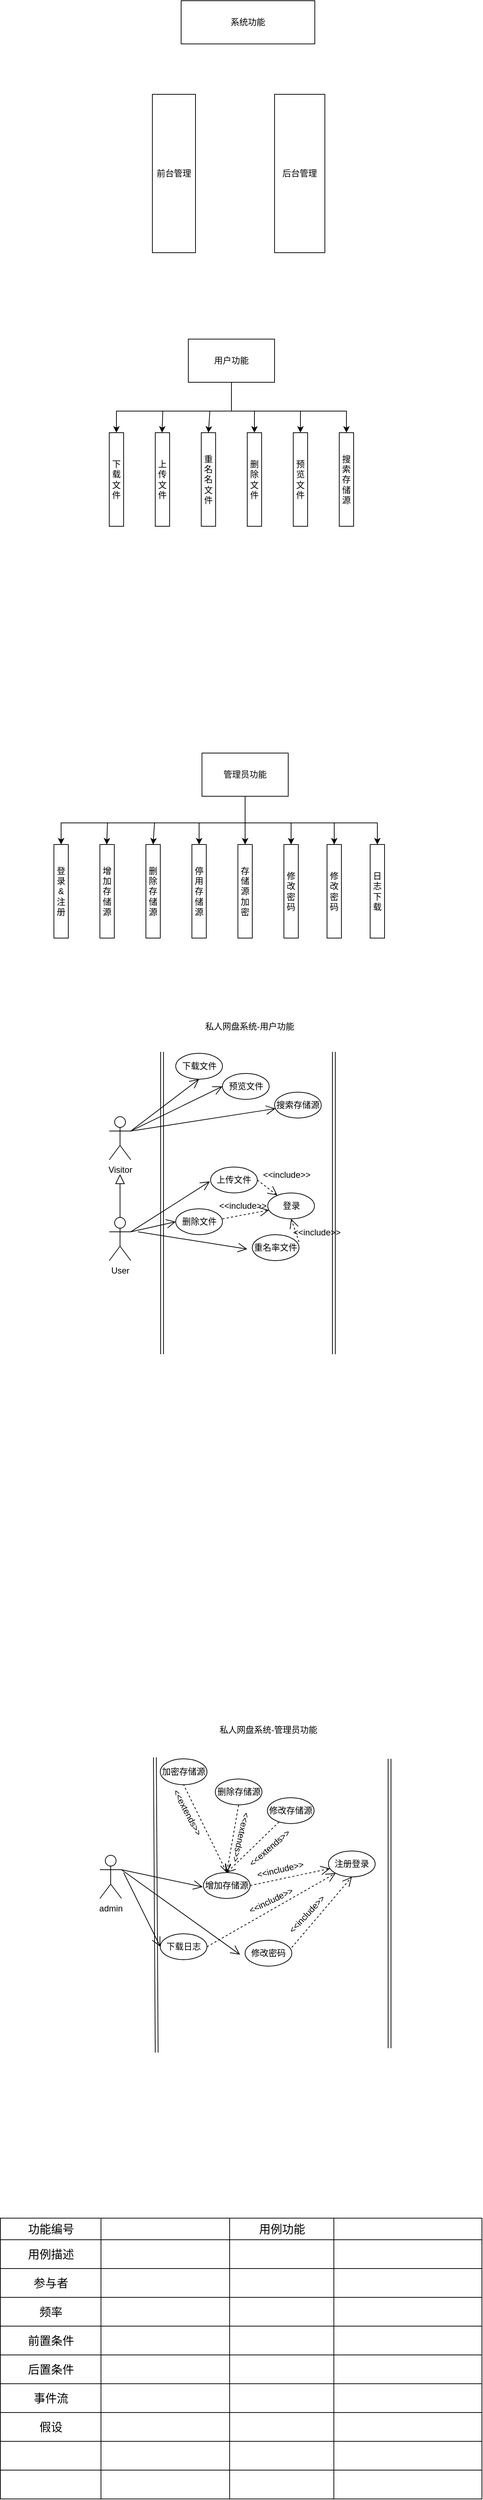 <mxfile version="22.1.11" type="github">
  <diagram name="系统功能" id="VV4417I0wdI1PhkH-pq5">
    <mxGraphModel dx="1434" dy="938" grid="1" gridSize="10" guides="1" tooltips="1" connect="1" arrows="1" fold="1" page="1" pageScale="1" pageWidth="827" pageHeight="1169" math="0" shadow="0">
      <root>
        <mxCell id="0" />
        <mxCell id="1" parent="0" />
        <mxCell id="Yb6XYb1sn83ZiJOY77YM-1" value="系统功能" style="rounded=0;whiteSpace=wrap;html=1;" vertex="1" parent="1">
          <mxGeometry x="340" y="220" width="186" height="60" as="geometry" />
        </mxCell>
        <mxCell id="Yb6XYb1sn83ZiJOY77YM-2" value="前台管理" style="rounded=0;whiteSpace=wrap;html=1;" vertex="1" parent="1">
          <mxGeometry x="300" y="350" width="60" height="220" as="geometry" />
        </mxCell>
        <mxCell id="Yb6XYb1sn83ZiJOY77YM-4" value="后台管理" style="rounded=0;whiteSpace=wrap;html=1;verticalAlign=middle;" vertex="1" parent="1">
          <mxGeometry x="470" y="350" width="70" height="220" as="geometry" />
        </mxCell>
        <mxCell id="Yb6XYb1sn83ZiJOY77YM-5" value="用户功能" style="rounded=0;whiteSpace=wrap;html=1;" vertex="1" parent="1">
          <mxGeometry x="350" y="690" width="120" height="60" as="geometry" />
        </mxCell>
        <mxCell id="Yb6XYb1sn83ZiJOY77YM-6" value="下载文件" style="rounded=0;whiteSpace=wrap;html=1;" vertex="1" parent="1">
          <mxGeometry x="240" y="820" width="20" height="130" as="geometry" />
        </mxCell>
        <mxCell id="Yb6XYb1sn83ZiJOY77YM-8" value="上传文件" style="rounded=0;whiteSpace=wrap;html=1;" vertex="1" parent="1">
          <mxGeometry x="304" y="820" width="20" height="130" as="geometry" />
        </mxCell>
        <mxCell id="Yb6XYb1sn83ZiJOY77YM-9" value="重名名文件" style="rounded=0;whiteSpace=wrap;html=1;" vertex="1" parent="1">
          <mxGeometry x="368" y="820" width="20" height="130" as="geometry" />
        </mxCell>
        <mxCell id="Yb6XYb1sn83ZiJOY77YM-10" value="删除文件" style="rounded=0;whiteSpace=wrap;html=1;" vertex="1" parent="1">
          <mxGeometry x="432" y="820" width="20" height="130" as="geometry" />
        </mxCell>
        <mxCell id="Yb6XYb1sn83ZiJOY77YM-11" value="预览文件" style="rounded=0;whiteSpace=wrap;html=1;" vertex="1" parent="1">
          <mxGeometry x="496" y="820" width="20" height="130" as="geometry" />
        </mxCell>
        <mxCell id="Yb6XYb1sn83ZiJOY77YM-12" value="搜索存储源" style="rounded=0;whiteSpace=wrap;html=1;" vertex="1" parent="1">
          <mxGeometry x="560" y="820" width="20" height="130" as="geometry" />
        </mxCell>
        <mxCell id="Yb6XYb1sn83ZiJOY77YM-13" value="" style="endArrow=classic;html=1;rounded=0;entryX=0.5;entryY=0;entryDx=0;entryDy=0;" edge="1" parent="1" target="Yb6XYb1sn83ZiJOY77YM-6">
          <mxGeometry width="50" height="50" relative="1" as="geometry">
            <mxPoint x="410" y="750" as="sourcePoint" />
            <mxPoint x="250" y="810" as="targetPoint" />
            <Array as="points">
              <mxPoint x="410" y="790" />
              <mxPoint x="250" y="790" />
            </Array>
          </mxGeometry>
        </mxCell>
        <mxCell id="Yb6XYb1sn83ZiJOY77YM-15" value="" style="endArrow=classic;html=1;rounded=0;entryX=0.25;entryY=0;entryDx=0;entryDy=0;" edge="1" parent="1">
          <mxGeometry width="50" height="50" relative="1" as="geometry">
            <mxPoint x="314.5" y="790" as="sourcePoint" />
            <mxPoint x="313.5" y="820" as="targetPoint" />
          </mxGeometry>
        </mxCell>
        <mxCell id="Yb6XYb1sn83ZiJOY77YM-16" value="" style="endArrow=classic;html=1;rounded=0;entryX=0.5;entryY=0;entryDx=0;entryDy=0;" edge="1" parent="1" target="Yb6XYb1sn83ZiJOY77YM-9">
          <mxGeometry width="50" height="50" relative="1" as="geometry">
            <mxPoint x="380" y="790" as="sourcePoint" />
            <mxPoint x="309" y="820" as="targetPoint" />
          </mxGeometry>
        </mxCell>
        <mxCell id="Yb6XYb1sn83ZiJOY77YM-17" value="" style="endArrow=classic;html=1;rounded=0;entryX=0.5;entryY=0;entryDx=0;entryDy=0;entryPerimeter=0;" edge="1" parent="1" target="Yb6XYb1sn83ZiJOY77YM-12">
          <mxGeometry width="50" height="50" relative="1" as="geometry">
            <mxPoint x="410" y="790" as="sourcePoint" />
            <mxPoint x="590" y="790" as="targetPoint" />
            <Array as="points">
              <mxPoint x="570" y="790" />
              <mxPoint x="570" y="800" />
            </Array>
          </mxGeometry>
        </mxCell>
        <mxCell id="Yb6XYb1sn83ZiJOY77YM-18" value="" style="endArrow=classic;html=1;rounded=0;entryX=0.5;entryY=0;entryDx=0;entryDy=0;" edge="1" parent="1" target="Yb6XYb1sn83ZiJOY77YM-11">
          <mxGeometry width="50" height="50" relative="1" as="geometry">
            <mxPoint x="506" y="790" as="sourcePoint" />
            <mxPoint x="680" y="760" as="targetPoint" />
          </mxGeometry>
        </mxCell>
        <mxCell id="Yb6XYb1sn83ZiJOY77YM-19" value="" style="endArrow=classic;html=1;rounded=0;entryX=0.5;entryY=0;entryDx=0;entryDy=0;" edge="1" parent="1" target="Yb6XYb1sn83ZiJOY77YM-10">
          <mxGeometry width="50" height="50" relative="1" as="geometry">
            <mxPoint x="442" y="790" as="sourcePoint" />
            <mxPoint x="680" y="710" as="targetPoint" />
          </mxGeometry>
        </mxCell>
        <mxCell id="Yb6XYb1sn83ZiJOY77YM-22" value="管理员功能" style="rounded=0;whiteSpace=wrap;html=1;" vertex="1" parent="1">
          <mxGeometry x="369" y="1265" width="120" height="60" as="geometry" />
        </mxCell>
        <mxCell id="Yb6XYb1sn83ZiJOY77YM-23" value="登录&amp;amp;注册" style="rounded=0;whiteSpace=wrap;html=1;" vertex="1" parent="1">
          <mxGeometry x="163" y="1392" width="20" height="130" as="geometry" />
        </mxCell>
        <mxCell id="Yb6XYb1sn83ZiJOY77YM-24" value="增加存储源" style="rounded=0;whiteSpace=wrap;html=1;" vertex="1" parent="1">
          <mxGeometry x="227" y="1392" width="20" height="130" as="geometry" />
        </mxCell>
        <mxCell id="Yb6XYb1sn83ZiJOY77YM-25" value="删除存储源" style="rounded=0;whiteSpace=wrap;html=1;" vertex="1" parent="1">
          <mxGeometry x="291" y="1392" width="20" height="130" as="geometry" />
        </mxCell>
        <mxCell id="Yb6XYb1sn83ZiJOY77YM-26" value="停用存储源" style="rounded=0;whiteSpace=wrap;html=1;" vertex="1" parent="1">
          <mxGeometry x="355" y="1392" width="20" height="130" as="geometry" />
        </mxCell>
        <mxCell id="Yb6XYb1sn83ZiJOY77YM-27" value="存储源加密" style="rounded=0;whiteSpace=wrap;html=1;" vertex="1" parent="1">
          <mxGeometry x="419" y="1392" width="20" height="130" as="geometry" />
        </mxCell>
        <mxCell id="Yb6XYb1sn83ZiJOY77YM-28" value="修改密码" style="rounded=0;whiteSpace=wrap;html=1;" vertex="1" parent="1">
          <mxGeometry x="483" y="1392" width="20" height="130" as="geometry" />
        </mxCell>
        <mxCell id="Yb6XYb1sn83ZiJOY77YM-29" value="" style="endArrow=classic;html=1;rounded=0;entryX=0.5;entryY=0;entryDx=0;entryDy=0;exitX=0.5;exitY=1;exitDx=0;exitDy=0;" edge="1" target="Yb6XYb1sn83ZiJOY77YM-23" parent="1" source="Yb6XYb1sn83ZiJOY77YM-22">
          <mxGeometry width="50" height="50" relative="1" as="geometry">
            <mxPoint x="333" y="1322" as="sourcePoint" />
            <mxPoint x="173" y="1382" as="targetPoint" />
            <Array as="points">
              <mxPoint x="429" y="1362" />
              <mxPoint x="333" y="1362" />
              <mxPoint x="173" y="1362" />
            </Array>
          </mxGeometry>
        </mxCell>
        <mxCell id="Yb6XYb1sn83ZiJOY77YM-30" value="" style="endArrow=classic;html=1;rounded=0;entryX=0.25;entryY=0;entryDx=0;entryDy=0;" edge="1" parent="1">
          <mxGeometry width="50" height="50" relative="1" as="geometry">
            <mxPoint x="237.5" y="1362" as="sourcePoint" />
            <mxPoint x="236.5" y="1392" as="targetPoint" />
          </mxGeometry>
        </mxCell>
        <mxCell id="Yb6XYb1sn83ZiJOY77YM-31" value="" style="endArrow=classic;html=1;rounded=0;entryX=0.5;entryY=0;entryDx=0;entryDy=0;" edge="1" target="Yb6XYb1sn83ZiJOY77YM-25" parent="1">
          <mxGeometry width="50" height="50" relative="1" as="geometry">
            <mxPoint x="303" y="1362" as="sourcePoint" />
            <mxPoint x="232" y="1392" as="targetPoint" />
          </mxGeometry>
        </mxCell>
        <mxCell id="Yb6XYb1sn83ZiJOY77YM-32" value="" style="endArrow=classic;html=1;rounded=0;entryX=0.5;entryY=0;entryDx=0;entryDy=0;entryPerimeter=0;" edge="1" target="Yb6XYb1sn83ZiJOY77YM-28" parent="1">
          <mxGeometry width="50" height="50" relative="1" as="geometry">
            <mxPoint x="333" y="1362" as="sourcePoint" />
            <mxPoint x="513" y="1362" as="targetPoint" />
            <Array as="points">
              <mxPoint x="493" y="1362" />
              <mxPoint x="493" y="1372" />
            </Array>
          </mxGeometry>
        </mxCell>
        <mxCell id="Yb6XYb1sn83ZiJOY77YM-33" value="" style="endArrow=classic;html=1;rounded=0;entryX=0.5;entryY=0;entryDx=0;entryDy=0;" edge="1" target="Yb6XYb1sn83ZiJOY77YM-27" parent="1">
          <mxGeometry width="50" height="50" relative="1" as="geometry">
            <mxPoint x="429" y="1362" as="sourcePoint" />
            <mxPoint x="603" y="1332" as="targetPoint" />
          </mxGeometry>
        </mxCell>
        <mxCell id="Yb6XYb1sn83ZiJOY77YM-34" value="" style="endArrow=classic;html=1;rounded=0;entryX=0.5;entryY=0;entryDx=0;entryDy=0;" edge="1" target="Yb6XYb1sn83ZiJOY77YM-26" parent="1">
          <mxGeometry width="50" height="50" relative="1" as="geometry">
            <mxPoint x="365" y="1362" as="sourcePoint" />
            <mxPoint x="603" y="1282" as="targetPoint" />
          </mxGeometry>
        </mxCell>
        <mxCell id="Yb6XYb1sn83ZiJOY77YM-35" value="修改密码" style="rounded=0;whiteSpace=wrap;html=1;" vertex="1" parent="1">
          <mxGeometry x="543" y="1392" width="20" height="130" as="geometry" />
        </mxCell>
        <mxCell id="Yb6XYb1sn83ZiJOY77YM-36" value="日志下载" style="rounded=0;whiteSpace=wrap;html=1;" vertex="1" parent="1">
          <mxGeometry x="603" y="1392" width="20" height="130" as="geometry" />
        </mxCell>
        <mxCell id="Yb6XYb1sn83ZiJOY77YM-37" value="" style="endArrow=classic;html=1;rounded=0;entryX=0.5;entryY=0;entryDx=0;entryDy=0;" edge="1" parent="1" target="Yb6XYb1sn83ZiJOY77YM-36">
          <mxGeometry width="50" height="50" relative="1" as="geometry">
            <mxPoint x="493" y="1362" as="sourcePoint" />
            <mxPoint x="653" y="1282" as="targetPoint" />
            <Array as="points">
              <mxPoint x="613" y="1362" />
            </Array>
          </mxGeometry>
        </mxCell>
        <mxCell id="Yb6XYb1sn83ZiJOY77YM-39" value="" style="endArrow=classic;html=1;rounded=0;entryX=0.5;entryY=0;entryDx=0;entryDy=0;" edge="1" parent="1" target="Yb6XYb1sn83ZiJOY77YM-35">
          <mxGeometry width="50" height="50" relative="1" as="geometry">
            <mxPoint x="553" y="1362" as="sourcePoint" />
            <mxPoint x="453" y="1402" as="targetPoint" />
          </mxGeometry>
        </mxCell>
        <mxCell id="Yb6XYb1sn83ZiJOY77YM-42" value="" style="shape=link;html=1;rounded=0;" edge="1" parent="1">
          <mxGeometry width="100" relative="1" as="geometry">
            <mxPoint x="313.5" y="1680" as="sourcePoint" />
            <mxPoint x="313.5" y="2100" as="targetPoint" />
          </mxGeometry>
        </mxCell>
        <mxCell id="Yb6XYb1sn83ZiJOY77YM-43" value="" style="shape=link;html=1;rounded=0;" edge="1" parent="1">
          <mxGeometry width="100" relative="1" as="geometry">
            <mxPoint x="552.5" y="1680" as="sourcePoint" />
            <mxPoint x="552.5" y="2100" as="targetPoint" />
          </mxGeometry>
        </mxCell>
        <mxCell id="Yb6XYb1sn83ZiJOY77YM-47" value="私人网盘系统-用户功能" style="text;html=1;strokeColor=none;fillColor=none;align=center;verticalAlign=middle;whiteSpace=wrap;rounded=0;" vertex="1" parent="1">
          <mxGeometry x="360" y="1630" width="151" height="30" as="geometry" />
        </mxCell>
        <mxCell id="Yb6XYb1sn83ZiJOY77YM-48" value="下载文件" style="ellipse;whiteSpace=wrap;html=1;" vertex="1" parent="1">
          <mxGeometry x="332.5" y="1682" width="65" height="36" as="geometry" />
        </mxCell>
        <mxCell id="Yb6XYb1sn83ZiJOY77YM-49" value="预览文件" style="ellipse;whiteSpace=wrap;html=1;" vertex="1" parent="1">
          <mxGeometry x="397.5" y="1710" width="65" height="36" as="geometry" />
        </mxCell>
        <mxCell id="Yb6XYb1sn83ZiJOY77YM-50" value="搜索存储源" style="ellipse;whiteSpace=wrap;html=1;" vertex="1" parent="1">
          <mxGeometry x="470" y="1736" width="65" height="36" as="geometry" />
        </mxCell>
        <mxCell id="Yb6XYb1sn83ZiJOY77YM-51" value="User" style="shape=umlActor;verticalLabelPosition=bottom;verticalAlign=top;html=1;outlineConnect=0;" vertex="1" parent="1">
          <mxGeometry x="240" y="1910" width="30" height="60" as="geometry" />
        </mxCell>
        <mxCell id="Yb6XYb1sn83ZiJOY77YM-41" value="Visitor" style="shape=umlActor;verticalLabelPosition=bottom;verticalAlign=top;html=1;outlineConnect=0;" vertex="1" parent="1">
          <mxGeometry x="240" y="1770" width="30" height="60" as="geometry" />
        </mxCell>
        <mxCell id="Yb6XYb1sn83ZiJOY77YM-57" value="登录" style="ellipse;whiteSpace=wrap;html=1;" vertex="1" parent="1">
          <mxGeometry x="460.5" y="1876" width="65" height="36" as="geometry" />
        </mxCell>
        <mxCell id="Yb6XYb1sn83ZiJOY77YM-58" value="上传文件" style="ellipse;whiteSpace=wrap;html=1;" vertex="1" parent="1">
          <mxGeometry x="381" y="1840" width="65" height="36" as="geometry" />
        </mxCell>
        <mxCell id="Yb6XYb1sn83ZiJOY77YM-59" value="重名率文件" style="ellipse;whiteSpace=wrap;html=1;" vertex="1" parent="1">
          <mxGeometry x="439" y="1934" width="65" height="36" as="geometry" />
        </mxCell>
        <mxCell id="Yb6XYb1sn83ZiJOY77YM-61" value="删除文件" style="ellipse;whiteSpace=wrap;html=1;" vertex="1" parent="1">
          <mxGeometry x="332.5" y="1898" width="65" height="36" as="geometry" />
        </mxCell>
        <mxCell id="Yb6XYb1sn83ZiJOY77YM-62" value="" style="endArrow=block;html=1;rounded=0;exitX=0.5;exitY=0;exitDx=0;exitDy=0;exitPerimeter=0;endFill=0;endSize=11;" edge="1" parent="1" source="Yb6XYb1sn83ZiJOY77YM-51">
          <mxGeometry width="50" height="50" relative="1" as="geometry">
            <mxPoint x="200" y="1910" as="sourcePoint" />
            <mxPoint x="255" y="1850" as="targetPoint" />
          </mxGeometry>
        </mxCell>
        <mxCell id="Yb6XYb1sn83ZiJOY77YM-63" value="" style="endArrow=open;html=1;rounded=0;exitX=1;exitY=0.333;exitDx=0;exitDy=0;exitPerimeter=0;endFill=0;endSize=11;entryX=0.5;entryY=1;entryDx=0;entryDy=0;" edge="1" parent="1" source="Yb6XYb1sn83ZiJOY77YM-41" target="Yb6XYb1sn83ZiJOY77YM-48">
          <mxGeometry width="50" height="50" relative="1" as="geometry">
            <mxPoint x="290" y="1770" as="sourcePoint" />
            <mxPoint x="290" y="1710" as="targetPoint" />
          </mxGeometry>
        </mxCell>
        <mxCell id="Yb6XYb1sn83ZiJOY77YM-64" value="" style="endArrow=open;html=1;rounded=0;exitX=1;exitY=0.333;exitDx=0;exitDy=0;exitPerimeter=0;endFill=0;endSize=11;entryX=0;entryY=0.5;entryDx=0;entryDy=0;" edge="1" parent="1" source="Yb6XYb1sn83ZiJOY77YM-41" target="Yb6XYb1sn83ZiJOY77YM-49">
          <mxGeometry width="50" height="50" relative="1" as="geometry">
            <mxPoint x="280" y="1800" as="sourcePoint" />
            <mxPoint x="375" y="1728" as="targetPoint" />
          </mxGeometry>
        </mxCell>
        <mxCell id="Yb6XYb1sn83ZiJOY77YM-65" value="" style="endArrow=open;html=1;rounded=0;endFill=0;endSize=11;" edge="1" parent="1" target="Yb6XYb1sn83ZiJOY77YM-50">
          <mxGeometry width="50" height="50" relative="1" as="geometry">
            <mxPoint x="270" y="1790" as="sourcePoint" />
            <mxPoint x="385" y="1738" as="targetPoint" />
          </mxGeometry>
        </mxCell>
        <mxCell id="Yb6XYb1sn83ZiJOY77YM-67" value="" style="endArrow=open;html=1;rounded=0;exitX=1;exitY=0.333;exitDx=0;exitDy=0;exitPerimeter=0;endFill=0;endSize=11;entryX=0;entryY=0.5;entryDx=0;entryDy=0;" edge="1" parent="1" source="Yb6XYb1sn83ZiJOY77YM-51" target="Yb6XYb1sn83ZiJOY77YM-61">
          <mxGeometry width="50" height="50" relative="1" as="geometry">
            <mxPoint x="317" y="2006" as="sourcePoint" />
            <mxPoint x="412" y="1934" as="targetPoint" />
          </mxGeometry>
        </mxCell>
        <mxCell id="Yb6XYb1sn83ZiJOY77YM-68" value="" style="endArrow=open;html=1;rounded=0;exitX=1;exitY=0.333;exitDx=0;exitDy=0;exitPerimeter=0;endFill=0;endSize=11;" edge="1" parent="1" source="Yb6XYb1sn83ZiJOY77YM-51">
          <mxGeometry width="50" height="50" relative="1" as="geometry">
            <mxPoint x="327" y="2016" as="sourcePoint" />
            <mxPoint x="380" y="1860" as="targetPoint" />
          </mxGeometry>
        </mxCell>
        <mxCell id="Yb6XYb1sn83ZiJOY77YM-69" value="" style="endArrow=open;html=1;rounded=0;endFill=0;endSize=11;entryX=0.5;entryY=1;entryDx=0;entryDy=0;" edge="1" parent="1">
          <mxGeometry width="50" height="50" relative="1" as="geometry">
            <mxPoint x="280" y="1930" as="sourcePoint" />
            <mxPoint x="432" y="1954" as="targetPoint" />
          </mxGeometry>
        </mxCell>
        <mxCell id="Yb6XYb1sn83ZiJOY77YM-70" value="" style="endArrow=open;html=1;rounded=0;exitX=1;exitY=0.278;exitDx=0;exitDy=0;exitPerimeter=0;endFill=0;endSize=11;entryX=0.5;entryY=1;entryDx=0;entryDy=0;dashed=1;" edge="1" parent="1" source="Yb6XYb1sn83ZiJOY77YM-59" target="Yb6XYb1sn83ZiJOY77YM-57">
          <mxGeometry width="50" height="50" relative="1" as="geometry">
            <mxPoint x="419" y="1834" as="sourcePoint" />
            <mxPoint x="547" y="1772" as="targetPoint" />
          </mxGeometry>
        </mxCell>
        <mxCell id="Yb6XYb1sn83ZiJOY77YM-71" value="" style="endArrow=open;html=1;rounded=0;endFill=0;endSize=11;dashed=1;" edge="1" parent="1" target="Yb6XYb1sn83ZiJOY77YM-57">
          <mxGeometry width="50" height="50" relative="1" as="geometry">
            <mxPoint x="397.5" y="1912" as="sourcePoint" />
            <mxPoint x="473.5" y="1870" as="targetPoint" />
          </mxGeometry>
        </mxCell>
        <mxCell id="Yb6XYb1sn83ZiJOY77YM-72" value="" style="endArrow=open;html=1;rounded=0;endFill=0;endSize=11;exitX=1;exitY=0.5;exitDx=0;exitDy=0;dashed=1;" edge="1" parent="1" source="Yb6XYb1sn83ZiJOY77YM-58" target="Yb6XYb1sn83ZiJOY77YM-57">
          <mxGeometry width="50" height="50" relative="1" as="geometry">
            <mxPoint x="450" y="1870" as="sourcePoint" />
            <mxPoint x="442" y="1800" as="targetPoint" />
          </mxGeometry>
        </mxCell>
        <mxCell id="Yb6XYb1sn83ZiJOY77YM-73" value="&amp;lt;&amp;lt;include&amp;gt;&amp;gt;" style="text;html=1;strokeColor=none;fillColor=none;align=center;verticalAlign=middle;whiteSpace=wrap;rounded=0;" vertex="1" parent="1">
          <mxGeometry x="400" y="1883.5" width="52" height="21" as="geometry" />
        </mxCell>
        <mxCell id="Yb6XYb1sn83ZiJOY77YM-74" value="&amp;lt;&amp;lt;include&amp;gt;&amp;gt;" style="text;html=1;strokeColor=none;fillColor=none;align=center;verticalAlign=middle;whiteSpace=wrap;rounded=0;" vertex="1" parent="1">
          <mxGeometry x="460.5" y="1840" width="52" height="21" as="geometry" />
        </mxCell>
        <mxCell id="Yb6XYb1sn83ZiJOY77YM-75" value="&amp;lt;&amp;lt;include&amp;gt;&amp;gt;" style="text;html=1;strokeColor=none;fillColor=none;align=center;verticalAlign=middle;whiteSpace=wrap;rounded=0;" vertex="1" parent="1">
          <mxGeometry x="503" y="1920" width="52" height="21" as="geometry" />
        </mxCell>
        <mxCell id="Yb6XYb1sn83ZiJOY77YM-76" value="" style="shape=link;html=1;rounded=0;" edge="1" parent="1">
          <mxGeometry width="100" relative="1" as="geometry">
            <mxPoint x="303.5" y="2660" as="sourcePoint" />
            <mxPoint x="306" y="3070" as="targetPoint" />
          </mxGeometry>
        </mxCell>
        <mxCell id="Yb6XYb1sn83ZiJOY77YM-77" value="" style="shape=link;html=1;rounded=0;" edge="1" parent="1">
          <mxGeometry width="100" relative="1" as="geometry">
            <mxPoint x="630" y="2662" as="sourcePoint" />
            <mxPoint x="630" y="3064" as="targetPoint" />
          </mxGeometry>
        </mxCell>
        <mxCell id="Yb6XYb1sn83ZiJOY77YM-78" value="私人网盘系统-管理员功能" style="text;html=1;strokeColor=none;fillColor=none;align=center;verticalAlign=middle;whiteSpace=wrap;rounded=0;" vertex="1" parent="1">
          <mxGeometry x="386" y="2607" width="151" height="30" as="geometry" />
        </mxCell>
        <mxCell id="Yb6XYb1sn83ZiJOY77YM-79" value="加密存储源" style="ellipse;whiteSpace=wrap;html=1;" vertex="1" parent="1">
          <mxGeometry x="311" y="2662" width="65" height="36" as="geometry" />
        </mxCell>
        <mxCell id="Yb6XYb1sn83ZiJOY77YM-80" value="删除存储源" style="ellipse;whiteSpace=wrap;html=1;" vertex="1" parent="1">
          <mxGeometry x="387.5" y="2690" width="65" height="36" as="geometry" />
        </mxCell>
        <mxCell id="Yb6XYb1sn83ZiJOY77YM-81" value="修改存储源" style="ellipse;whiteSpace=wrap;html=1;" vertex="1" parent="1">
          <mxGeometry x="460" y="2716" width="65" height="36" as="geometry" />
        </mxCell>
        <mxCell id="Yb6XYb1sn83ZiJOY77YM-83" value="admin" style="shape=umlActor;verticalLabelPosition=bottom;verticalAlign=top;html=1;outlineConnect=0;" vertex="1" parent="1">
          <mxGeometry x="227" y="2796" width="30" height="60" as="geometry" />
        </mxCell>
        <mxCell id="Yb6XYb1sn83ZiJOY77YM-84" value="注册登录" style="ellipse;whiteSpace=wrap;html=1;" vertex="1" parent="1">
          <mxGeometry x="545" y="2790" width="65" height="36" as="geometry" />
        </mxCell>
        <mxCell id="Yb6XYb1sn83ZiJOY77YM-85" value="增加存储源" style="ellipse;whiteSpace=wrap;html=1;" vertex="1" parent="1">
          <mxGeometry x="371" y="2820" width="65" height="36" as="geometry" />
        </mxCell>
        <mxCell id="Yb6XYb1sn83ZiJOY77YM-86" value="修改密码" style="ellipse;whiteSpace=wrap;html=1;" vertex="1" parent="1">
          <mxGeometry x="429" y="2914" width="65" height="36" as="geometry" />
        </mxCell>
        <mxCell id="Yb6XYb1sn83ZiJOY77YM-87" value="下载日志" style="ellipse;whiteSpace=wrap;html=1;" vertex="1" parent="1">
          <mxGeometry x="311" y="2905" width="65" height="36" as="geometry" />
        </mxCell>
        <mxCell id="Yb6XYb1sn83ZiJOY77YM-89" value="" style="endArrow=none;html=1;rounded=0;exitX=0.5;exitY=0;exitDx=0;exitDy=0;endFill=0;endSize=11;entryX=0.5;entryY=1;entryDx=0;entryDy=0;dashed=1;startArrow=openThin;startFill=0;startSize=10;" edge="1" source="Yb6XYb1sn83ZiJOY77YM-85" target="Yb6XYb1sn83ZiJOY77YM-79" parent="1">
          <mxGeometry width="50" height="50" relative="1" as="geometry">
            <mxPoint x="280" y="2750" as="sourcePoint" />
            <mxPoint x="280" y="2690" as="targetPoint" />
          </mxGeometry>
        </mxCell>
        <mxCell id="Yb6XYb1sn83ZiJOY77YM-90" value="" style="endArrow=none;html=1;rounded=0;exitX=0.5;exitY=0;exitDx=0;exitDy=0;endFill=0;endSize=11;entryX=0.5;entryY=1;entryDx=0;entryDy=0;dashed=1;startArrow=openThin;startFill=0;startSize=10;" edge="1" source="Yb6XYb1sn83ZiJOY77YM-85" target="Yb6XYb1sn83ZiJOY77YM-80" parent="1">
          <mxGeometry width="50" height="50" relative="1" as="geometry">
            <mxPoint x="270" y="2780" as="sourcePoint" />
            <mxPoint x="365" y="2708" as="targetPoint" />
          </mxGeometry>
        </mxCell>
        <mxCell id="Yb6XYb1sn83ZiJOY77YM-91" value="" style="endArrow=none;html=1;rounded=0;endFill=0;endSize=11;exitX=0.5;exitY=0;exitDx=0;exitDy=0;dashed=1;startArrow=open;startFill=0;startSize=10;" edge="1" target="Yb6XYb1sn83ZiJOY77YM-81" parent="1" source="Yb6XYb1sn83ZiJOY77YM-85">
          <mxGeometry width="50" height="50" relative="1" as="geometry">
            <mxPoint x="260" y="2820" as="sourcePoint" />
            <mxPoint x="375" y="2718" as="targetPoint" />
          </mxGeometry>
        </mxCell>
        <mxCell id="Yb6XYb1sn83ZiJOY77YM-92" value="" style="endArrow=open;html=1;rounded=0;endFill=0;endSize=11;entryX=0;entryY=0.5;entryDx=0;entryDy=0;" edge="1" target="Yb6XYb1sn83ZiJOY77YM-87" parent="1">
          <mxGeometry width="50" height="50" relative="1" as="geometry">
            <mxPoint x="260" y="2820" as="sourcePoint" />
            <mxPoint x="402" y="2914" as="targetPoint" />
          </mxGeometry>
        </mxCell>
        <mxCell id="Yb6XYb1sn83ZiJOY77YM-93" value="" style="endArrow=open;html=1;rounded=0;exitX=1;exitY=0.333;exitDx=0;exitDy=0;exitPerimeter=0;endFill=0;endSize=11;" edge="1" source="Yb6XYb1sn83ZiJOY77YM-83" parent="1">
          <mxGeometry width="50" height="50" relative="1" as="geometry">
            <mxPoint x="260" y="2910" as="sourcePoint" />
            <mxPoint x="370" y="2840" as="targetPoint" />
          </mxGeometry>
        </mxCell>
        <mxCell id="Yb6XYb1sn83ZiJOY77YM-94" value="" style="endArrow=open;html=1;rounded=0;endFill=0;endSize=11;entryX=0.5;entryY=1;entryDx=0;entryDy=0;exitX=1;exitY=0.333;exitDx=0;exitDy=0;exitPerimeter=0;" edge="1" parent="1" source="Yb6XYb1sn83ZiJOY77YM-83">
          <mxGeometry width="50" height="50" relative="1" as="geometry">
            <mxPoint x="270" y="2910" as="sourcePoint" />
            <mxPoint x="422" y="2934" as="targetPoint" />
          </mxGeometry>
        </mxCell>
        <mxCell id="Yb6XYb1sn83ZiJOY77YM-95" value="" style="endArrow=open;html=1;rounded=0;exitX=1;exitY=0.278;exitDx=0;exitDy=0;exitPerimeter=0;endFill=0;endSize=11;entryX=0.5;entryY=1;entryDx=0;entryDy=0;dashed=1;" edge="1" source="Yb6XYb1sn83ZiJOY77YM-86" target="Yb6XYb1sn83ZiJOY77YM-84" parent="1">
          <mxGeometry width="50" height="50" relative="1" as="geometry">
            <mxPoint x="409" y="2814" as="sourcePoint" />
            <mxPoint x="537" y="2752" as="targetPoint" />
          </mxGeometry>
        </mxCell>
        <mxCell id="Yb6XYb1sn83ZiJOY77YM-96" value="" style="endArrow=open;html=1;rounded=0;endFill=0;endSize=11;dashed=1;exitX=1;exitY=0.5;exitDx=0;exitDy=0;" edge="1" target="Yb6XYb1sn83ZiJOY77YM-84" parent="1" source="Yb6XYb1sn83ZiJOY77YM-87">
          <mxGeometry width="50" height="50" relative="1" as="geometry">
            <mxPoint x="387.5" y="2892" as="sourcePoint" />
            <mxPoint x="463.5" y="2850" as="targetPoint" />
          </mxGeometry>
        </mxCell>
        <mxCell id="Yb6XYb1sn83ZiJOY77YM-97" value="" style="endArrow=open;html=1;rounded=0;endFill=0;endSize=11;exitX=1;exitY=0.5;exitDx=0;exitDy=0;dashed=1;" edge="1" source="Yb6XYb1sn83ZiJOY77YM-85" target="Yb6XYb1sn83ZiJOY77YM-84" parent="1">
          <mxGeometry width="50" height="50" relative="1" as="geometry">
            <mxPoint x="440" y="2850" as="sourcePoint" />
            <mxPoint x="432" y="2780" as="targetPoint" />
          </mxGeometry>
        </mxCell>
        <mxCell id="Yb6XYb1sn83ZiJOY77YM-98" value="&amp;lt;&amp;lt;include&amp;gt;&amp;gt;" style="text;html=1;strokeColor=none;fillColor=none;align=center;verticalAlign=middle;whiteSpace=wrap;rounded=0;rotation=334;" vertex="1" parent="1">
          <mxGeometry x="441" y="2850" width="48" height="17" as="geometry" />
        </mxCell>
        <mxCell id="Yb6XYb1sn83ZiJOY77YM-99" value="&amp;lt;&amp;lt;include&amp;gt;&amp;gt;" style="text;html=1;strokeColor=none;fillColor=none;align=center;verticalAlign=middle;whiteSpace=wrap;rounded=0;rotation=347;" vertex="1" parent="1">
          <mxGeometry x="452" y="2805" width="52" height="21" as="geometry" />
        </mxCell>
        <mxCell id="Yb6XYb1sn83ZiJOY77YM-100" value="&amp;lt;&amp;lt;include&amp;gt;&amp;gt;" style="text;html=1;strokeColor=none;fillColor=none;align=center;verticalAlign=middle;whiteSpace=wrap;rounded=0;rotation=313;" vertex="1" parent="1">
          <mxGeometry x="489" y="2867" width="52" height="21" as="geometry" />
        </mxCell>
        <mxCell id="Yb6XYb1sn83ZiJOY77YM-109" value="&amp;lt;&amp;lt;extends&amp;gt;&amp;gt;" style="text;html=1;strokeColor=none;fillColor=none;align=center;verticalAlign=middle;whiteSpace=wrap;rounded=0;rotation=62;" vertex="1" parent="1">
          <mxGeometry x="323" y="2726" width="52" height="21" as="geometry" />
        </mxCell>
        <mxCell id="Yb6XYb1sn83ZiJOY77YM-111" value="&amp;lt;&amp;lt;extends&amp;gt;&amp;gt;" style="text;html=1;strokeColor=none;fillColor=none;align=center;verticalAlign=middle;whiteSpace=wrap;rounded=0;rotation=103;" vertex="1" parent="1">
          <mxGeometry x="397.5" y="2760" width="52" height="21" as="geometry" />
        </mxCell>
        <mxCell id="Yb6XYb1sn83ZiJOY77YM-114" value="&amp;lt;&amp;lt;extends&amp;gt;&amp;gt;" style="text;html=1;strokeColor=none;fillColor=none;align=center;verticalAlign=middle;whiteSpace=wrap;rounded=0;rotation=319;" vertex="1" parent="1">
          <mxGeometry x="437" y="2775" width="52" height="21" as="geometry" />
        </mxCell>
        <mxCell id="Yb6XYb1sn83ZiJOY77YM-117" value="" style="shape=table;startSize=0;container=1;collapsible=0;childLayout=tableLayout;fontSize=16;" vertex="1" parent="1">
          <mxGeometry x="88.5" y="3300" width="670" height="390" as="geometry" />
        </mxCell>
        <mxCell id="Yb6XYb1sn83ZiJOY77YM-118" value="" style="shape=tableRow;horizontal=0;startSize=0;swimlaneHead=0;swimlaneBody=0;strokeColor=inherit;top=0;left=0;bottom=0;right=0;collapsible=0;dropTarget=0;fillColor=none;points=[[0,0.5],[1,0.5]];portConstraint=eastwest;fontSize=16;" vertex="1" parent="Yb6XYb1sn83ZiJOY77YM-117">
          <mxGeometry width="670" height="30" as="geometry" />
        </mxCell>
        <mxCell id="Yb6XYb1sn83ZiJOY77YM-119" value="功能编号" style="shape=partialRectangle;html=1;whiteSpace=wrap;connectable=0;strokeColor=inherit;overflow=hidden;fillColor=none;top=0;left=0;bottom=0;right=0;pointerEvents=1;fontSize=16;" vertex="1" parent="Yb6XYb1sn83ZiJOY77YM-118">
          <mxGeometry width="140" height="30" as="geometry">
            <mxRectangle width="140" height="30" as="alternateBounds" />
          </mxGeometry>
        </mxCell>
        <mxCell id="Yb6XYb1sn83ZiJOY77YM-120" value="" style="shape=partialRectangle;html=1;whiteSpace=wrap;connectable=0;strokeColor=inherit;overflow=hidden;fillColor=none;top=0;left=0;bottom=0;right=0;pointerEvents=1;fontSize=16;" vertex="1" parent="Yb6XYb1sn83ZiJOY77YM-118">
          <mxGeometry x="140" width="179" height="30" as="geometry">
            <mxRectangle width="179" height="30" as="alternateBounds" />
          </mxGeometry>
        </mxCell>
        <mxCell id="Yb6XYb1sn83ZiJOY77YM-121" value="用例功能" style="shape=partialRectangle;html=1;whiteSpace=wrap;connectable=0;strokeColor=inherit;overflow=hidden;fillColor=none;top=0;left=0;bottom=0;right=0;pointerEvents=1;fontSize=16;" vertex="1" parent="Yb6XYb1sn83ZiJOY77YM-118">
          <mxGeometry x="319" width="145" height="30" as="geometry">
            <mxRectangle width="145" height="30" as="alternateBounds" />
          </mxGeometry>
        </mxCell>
        <mxCell id="Yb6XYb1sn83ZiJOY77YM-140" style="shape=partialRectangle;html=1;whiteSpace=wrap;connectable=0;strokeColor=inherit;overflow=hidden;fillColor=none;top=0;left=0;bottom=0;right=0;pointerEvents=1;fontSize=16;" vertex="1" parent="Yb6XYb1sn83ZiJOY77YM-118">
          <mxGeometry x="464" width="206" height="30" as="geometry">
            <mxRectangle width="206" height="30" as="alternateBounds" />
          </mxGeometry>
        </mxCell>
        <mxCell id="Yb6XYb1sn83ZiJOY77YM-134" value="" style="shape=tableRow;horizontal=0;startSize=0;swimlaneHead=0;swimlaneBody=0;strokeColor=inherit;top=0;left=0;bottom=0;right=0;collapsible=0;dropTarget=0;fillColor=none;points=[[0,0.5],[1,0.5]];portConstraint=eastwest;fontSize=16;" vertex="1" parent="Yb6XYb1sn83ZiJOY77YM-117">
          <mxGeometry y="30" width="670" height="40" as="geometry" />
        </mxCell>
        <mxCell id="Yb6XYb1sn83ZiJOY77YM-135" value="用例描述" style="shape=partialRectangle;html=1;whiteSpace=wrap;connectable=0;strokeColor=inherit;overflow=hidden;fillColor=none;top=0;left=0;bottom=0;right=0;pointerEvents=1;fontSize=16;" vertex="1" parent="Yb6XYb1sn83ZiJOY77YM-134">
          <mxGeometry width="140" height="40" as="geometry">
            <mxRectangle width="140" height="40" as="alternateBounds" />
          </mxGeometry>
        </mxCell>
        <mxCell id="Yb6XYb1sn83ZiJOY77YM-136" value="" style="shape=partialRectangle;html=1;whiteSpace=wrap;connectable=0;strokeColor=inherit;overflow=hidden;fillColor=none;top=0;left=0;bottom=0;right=0;pointerEvents=1;fontSize=16;dashed=1;" vertex="1" parent="Yb6XYb1sn83ZiJOY77YM-134">
          <mxGeometry x="140" width="179" height="40" as="geometry">
            <mxRectangle width="179" height="40" as="alternateBounds" />
          </mxGeometry>
        </mxCell>
        <mxCell id="Yb6XYb1sn83ZiJOY77YM-137" value="" style="shape=partialRectangle;html=1;whiteSpace=wrap;connectable=0;strokeColor=inherit;overflow=hidden;fillColor=none;top=0;left=0;bottom=0;right=0;pointerEvents=1;fontSize=16;dashed=1;" vertex="1" parent="Yb6XYb1sn83ZiJOY77YM-134">
          <mxGeometry x="319" width="145" height="40" as="geometry">
            <mxRectangle width="145" height="40" as="alternateBounds" />
          </mxGeometry>
        </mxCell>
        <mxCell id="Yb6XYb1sn83ZiJOY77YM-141" style="shape=partialRectangle;html=1;whiteSpace=wrap;connectable=0;strokeColor=inherit;overflow=hidden;fillColor=none;top=0;left=0;bottom=0;right=0;pointerEvents=1;fontSize=16;" vertex="1" parent="Yb6XYb1sn83ZiJOY77YM-134">
          <mxGeometry x="464" width="206" height="40" as="geometry">
            <mxRectangle width="206" height="40" as="alternateBounds" />
          </mxGeometry>
        </mxCell>
        <mxCell id="Yb6XYb1sn83ZiJOY77YM-130" value="" style="shape=tableRow;horizontal=0;startSize=0;swimlaneHead=0;swimlaneBody=0;strokeColor=inherit;top=0;left=0;bottom=0;right=0;collapsible=0;dropTarget=0;fillColor=none;points=[[0,0.5],[1,0.5]];portConstraint=eastwest;fontSize=16;" vertex="1" parent="Yb6XYb1sn83ZiJOY77YM-117">
          <mxGeometry y="70" width="670" height="40" as="geometry" />
        </mxCell>
        <mxCell id="Yb6XYb1sn83ZiJOY77YM-131" value="参与者" style="shape=partialRectangle;html=1;whiteSpace=wrap;connectable=0;strokeColor=inherit;overflow=hidden;fillColor=none;top=0;left=0;bottom=0;right=0;pointerEvents=1;fontSize=16;" vertex="1" parent="Yb6XYb1sn83ZiJOY77YM-130">
          <mxGeometry width="140" height="40" as="geometry">
            <mxRectangle width="140" height="40" as="alternateBounds" />
          </mxGeometry>
        </mxCell>
        <mxCell id="Yb6XYb1sn83ZiJOY77YM-132" value="" style="shape=partialRectangle;html=1;whiteSpace=wrap;connectable=0;strokeColor=inherit;overflow=hidden;fillColor=none;top=0;left=0;bottom=0;right=0;pointerEvents=1;fontSize=16;strokeWidth=5;" vertex="1" parent="Yb6XYb1sn83ZiJOY77YM-130">
          <mxGeometry x="140" width="179" height="40" as="geometry">
            <mxRectangle width="179" height="40" as="alternateBounds" />
          </mxGeometry>
        </mxCell>
        <mxCell id="Yb6XYb1sn83ZiJOY77YM-133" value="" style="shape=partialRectangle;html=1;whiteSpace=wrap;connectable=0;strokeColor=inherit;overflow=hidden;fillColor=none;top=0;left=0;bottom=0;right=0;pointerEvents=1;fontSize=16;" vertex="1" parent="Yb6XYb1sn83ZiJOY77YM-130">
          <mxGeometry x="319" width="145" height="40" as="geometry">
            <mxRectangle width="145" height="40" as="alternateBounds" />
          </mxGeometry>
        </mxCell>
        <mxCell id="Yb6XYb1sn83ZiJOY77YM-142" style="shape=partialRectangle;html=1;whiteSpace=wrap;connectable=0;strokeColor=inherit;overflow=hidden;fillColor=none;top=0;left=0;bottom=0;right=0;pointerEvents=1;fontSize=16;" vertex="1" parent="Yb6XYb1sn83ZiJOY77YM-130">
          <mxGeometry x="464" width="206" height="40" as="geometry">
            <mxRectangle width="206" height="40" as="alternateBounds" />
          </mxGeometry>
        </mxCell>
        <mxCell id="Yb6XYb1sn83ZiJOY77YM-174" value="" style="shape=tableRow;horizontal=0;startSize=0;swimlaneHead=0;swimlaneBody=0;strokeColor=inherit;top=0;left=0;bottom=0;right=0;collapsible=0;dropTarget=0;fillColor=none;points=[[0,0.5],[1,0.5]];portConstraint=eastwest;fontSize=16;" vertex="1" parent="Yb6XYb1sn83ZiJOY77YM-117">
          <mxGeometry y="110" width="670" height="40" as="geometry" />
        </mxCell>
        <mxCell id="Yb6XYb1sn83ZiJOY77YM-175" value="频率" style="shape=partialRectangle;html=1;whiteSpace=wrap;connectable=0;strokeColor=inherit;overflow=hidden;fillColor=none;top=0;left=0;bottom=0;right=0;pointerEvents=1;fontSize=16;" vertex="1" parent="Yb6XYb1sn83ZiJOY77YM-174">
          <mxGeometry width="140" height="40" as="geometry">
            <mxRectangle width="140" height="40" as="alternateBounds" />
          </mxGeometry>
        </mxCell>
        <mxCell id="Yb6XYb1sn83ZiJOY77YM-176" value="" style="shape=partialRectangle;html=1;whiteSpace=wrap;connectable=0;strokeColor=inherit;overflow=hidden;fillColor=none;top=0;left=0;bottom=0;right=0;pointerEvents=1;fontSize=16;" vertex="1" parent="Yb6XYb1sn83ZiJOY77YM-174">
          <mxGeometry x="140" width="179" height="40" as="geometry">
            <mxRectangle width="179" height="40" as="alternateBounds" />
          </mxGeometry>
        </mxCell>
        <mxCell id="Yb6XYb1sn83ZiJOY77YM-177" value="" style="shape=partialRectangle;html=1;whiteSpace=wrap;connectable=0;strokeColor=inherit;overflow=hidden;fillColor=none;top=0;left=0;bottom=0;right=0;pointerEvents=1;fontSize=16;strokeWidth=0;" vertex="1" parent="Yb6XYb1sn83ZiJOY77YM-174">
          <mxGeometry x="319" width="145" height="40" as="geometry">
            <mxRectangle width="145" height="40" as="alternateBounds" />
          </mxGeometry>
        </mxCell>
        <mxCell id="Yb6XYb1sn83ZiJOY77YM-178" style="shape=partialRectangle;html=1;whiteSpace=wrap;connectable=0;strokeColor=inherit;overflow=hidden;fillColor=none;top=0;left=0;bottom=0;right=0;pointerEvents=1;fontSize=16;" vertex="1" parent="Yb6XYb1sn83ZiJOY77YM-174">
          <mxGeometry x="464" width="206" height="40" as="geometry">
            <mxRectangle width="206" height="40" as="alternateBounds" />
          </mxGeometry>
        </mxCell>
        <mxCell id="Yb6XYb1sn83ZiJOY77YM-122" value="" style="shape=tableRow;horizontal=0;startSize=0;swimlaneHead=0;swimlaneBody=0;strokeColor=inherit;top=0;left=0;bottom=0;right=0;collapsible=0;dropTarget=0;fillColor=none;points=[[0,0.5],[1,0.5]];portConstraint=eastwest;fontSize=16;" vertex="1" parent="Yb6XYb1sn83ZiJOY77YM-117">
          <mxGeometry y="150" width="670" height="40" as="geometry" />
        </mxCell>
        <mxCell id="Yb6XYb1sn83ZiJOY77YM-123" value="前置条件" style="shape=partialRectangle;html=1;whiteSpace=wrap;connectable=0;strokeColor=inherit;overflow=hidden;fillColor=none;top=0;left=0;bottom=0;right=0;pointerEvents=1;fontSize=16;" vertex="1" parent="Yb6XYb1sn83ZiJOY77YM-122">
          <mxGeometry width="140" height="40" as="geometry">
            <mxRectangle width="140" height="40" as="alternateBounds" />
          </mxGeometry>
        </mxCell>
        <mxCell id="Yb6XYb1sn83ZiJOY77YM-124" value="" style="shape=partialRectangle;html=1;whiteSpace=wrap;connectable=0;strokeColor=inherit;overflow=hidden;fillColor=none;top=0;left=0;bottom=0;right=0;pointerEvents=1;fontSize=16;" vertex="1" parent="Yb6XYb1sn83ZiJOY77YM-122">
          <mxGeometry x="140" width="179" height="40" as="geometry">
            <mxRectangle width="179" height="40" as="alternateBounds" />
          </mxGeometry>
        </mxCell>
        <mxCell id="Yb6XYb1sn83ZiJOY77YM-125" value="" style="shape=partialRectangle;html=1;whiteSpace=wrap;connectable=0;strokeColor=inherit;overflow=hidden;fillColor=none;top=0;left=0;bottom=0;right=0;pointerEvents=1;fontSize=16;" vertex="1" parent="Yb6XYb1sn83ZiJOY77YM-122">
          <mxGeometry x="319" width="145" height="40" as="geometry">
            <mxRectangle width="145" height="40" as="alternateBounds" />
          </mxGeometry>
        </mxCell>
        <mxCell id="Yb6XYb1sn83ZiJOY77YM-143" style="shape=partialRectangle;html=1;whiteSpace=wrap;connectable=0;strokeColor=inherit;overflow=hidden;fillColor=none;top=0;left=0;bottom=0;right=0;pointerEvents=1;fontSize=16;" vertex="1" parent="Yb6XYb1sn83ZiJOY77YM-122">
          <mxGeometry x="464" width="206" height="40" as="geometry">
            <mxRectangle width="206" height="40" as="alternateBounds" />
          </mxGeometry>
        </mxCell>
        <mxCell id="Yb6XYb1sn83ZiJOY77YM-126" value="" style="shape=tableRow;horizontal=0;startSize=0;swimlaneHead=0;swimlaneBody=0;strokeColor=inherit;top=0;left=0;bottom=0;right=0;collapsible=0;dropTarget=0;fillColor=none;points=[[0,0.5],[1,0.5]];portConstraint=eastwest;fontSize=16;" vertex="1" parent="Yb6XYb1sn83ZiJOY77YM-117">
          <mxGeometry y="190" width="670" height="40" as="geometry" />
        </mxCell>
        <mxCell id="Yb6XYb1sn83ZiJOY77YM-127" value="后置条件" style="shape=partialRectangle;html=1;whiteSpace=wrap;connectable=0;strokeColor=inherit;overflow=hidden;fillColor=none;top=0;left=0;bottom=0;right=0;pointerEvents=1;fontSize=16;" vertex="1" parent="Yb6XYb1sn83ZiJOY77YM-126">
          <mxGeometry width="140" height="40" as="geometry">
            <mxRectangle width="140" height="40" as="alternateBounds" />
          </mxGeometry>
        </mxCell>
        <mxCell id="Yb6XYb1sn83ZiJOY77YM-128" value="" style="shape=partialRectangle;html=1;whiteSpace=wrap;connectable=0;strokeColor=inherit;overflow=hidden;fillColor=none;top=0;left=0;bottom=0;right=0;pointerEvents=1;fontSize=16;" vertex="1" parent="Yb6XYb1sn83ZiJOY77YM-126">
          <mxGeometry x="140" width="179" height="40" as="geometry">
            <mxRectangle width="179" height="40" as="alternateBounds" />
          </mxGeometry>
        </mxCell>
        <mxCell id="Yb6XYb1sn83ZiJOY77YM-129" value="" style="shape=partialRectangle;html=1;whiteSpace=wrap;connectable=0;strokeColor=inherit;overflow=hidden;fillColor=none;top=0;left=0;bottom=0;right=0;pointerEvents=1;fontSize=16;" vertex="1" parent="Yb6XYb1sn83ZiJOY77YM-126">
          <mxGeometry x="319" width="145" height="40" as="geometry">
            <mxRectangle width="145" height="40" as="alternateBounds" />
          </mxGeometry>
        </mxCell>
        <mxCell id="Yb6XYb1sn83ZiJOY77YM-144" style="shape=partialRectangle;html=1;whiteSpace=wrap;connectable=0;strokeColor=inherit;overflow=hidden;fillColor=none;top=0;left=0;bottom=0;right=0;pointerEvents=1;fontSize=16;" vertex="1" parent="Yb6XYb1sn83ZiJOY77YM-126">
          <mxGeometry x="464" width="206" height="40" as="geometry">
            <mxRectangle width="206" height="40" as="alternateBounds" />
          </mxGeometry>
        </mxCell>
        <mxCell id="Yb6XYb1sn83ZiJOY77YM-150" style="shape=tableRow;horizontal=0;startSize=0;swimlaneHead=0;swimlaneBody=0;strokeColor=inherit;top=0;left=0;bottom=0;right=0;collapsible=0;dropTarget=0;fillColor=none;points=[[0,0.5],[1,0.5]];portConstraint=eastwest;fontSize=16;" vertex="1" parent="Yb6XYb1sn83ZiJOY77YM-117">
          <mxGeometry y="230" width="670" height="40" as="geometry" />
        </mxCell>
        <mxCell id="Yb6XYb1sn83ZiJOY77YM-151" value="事件流" style="shape=partialRectangle;html=1;whiteSpace=wrap;connectable=0;strokeColor=inherit;overflow=hidden;fillColor=none;top=0;left=0;bottom=0;right=0;pointerEvents=1;fontSize=16;" vertex="1" parent="Yb6XYb1sn83ZiJOY77YM-150">
          <mxGeometry width="140" height="40" as="geometry">
            <mxRectangle width="140" height="40" as="alternateBounds" />
          </mxGeometry>
        </mxCell>
        <mxCell id="Yb6XYb1sn83ZiJOY77YM-152" style="shape=partialRectangle;html=1;whiteSpace=wrap;connectable=0;strokeColor=inherit;overflow=hidden;fillColor=none;top=0;left=0;bottom=0;right=0;pointerEvents=1;fontSize=16;" vertex="1" parent="Yb6XYb1sn83ZiJOY77YM-150">
          <mxGeometry x="140" width="179" height="40" as="geometry">
            <mxRectangle width="179" height="40" as="alternateBounds" />
          </mxGeometry>
        </mxCell>
        <mxCell id="Yb6XYb1sn83ZiJOY77YM-153" style="shape=partialRectangle;html=1;whiteSpace=wrap;connectable=0;strokeColor=inherit;overflow=hidden;fillColor=none;top=0;left=0;bottom=0;right=0;pointerEvents=1;fontSize=16;" vertex="1" parent="Yb6XYb1sn83ZiJOY77YM-150">
          <mxGeometry x="319" width="145" height="40" as="geometry">
            <mxRectangle width="145" height="40" as="alternateBounds" />
          </mxGeometry>
        </mxCell>
        <mxCell id="Yb6XYb1sn83ZiJOY77YM-154" style="shape=partialRectangle;html=1;whiteSpace=wrap;connectable=0;strokeColor=inherit;overflow=hidden;fillColor=none;top=0;left=0;bottom=0;right=0;pointerEvents=1;fontSize=16;" vertex="1" parent="Yb6XYb1sn83ZiJOY77YM-150">
          <mxGeometry x="464" width="206" height="40" as="geometry">
            <mxRectangle width="206" height="40" as="alternateBounds" />
          </mxGeometry>
        </mxCell>
        <mxCell id="Yb6XYb1sn83ZiJOY77YM-155" style="shape=tableRow;horizontal=0;startSize=0;swimlaneHead=0;swimlaneBody=0;strokeColor=inherit;top=0;left=0;bottom=0;right=0;collapsible=0;dropTarget=0;fillColor=none;points=[[0,0.5],[1,0.5]];portConstraint=eastwest;fontSize=16;" vertex="1" parent="Yb6XYb1sn83ZiJOY77YM-117">
          <mxGeometry y="270" width="670" height="40" as="geometry" />
        </mxCell>
        <mxCell id="Yb6XYb1sn83ZiJOY77YM-156" value="假设" style="shape=partialRectangle;html=1;whiteSpace=wrap;connectable=0;strokeColor=inherit;overflow=hidden;fillColor=none;top=0;left=0;bottom=0;right=0;pointerEvents=1;fontSize=16;" vertex="1" parent="Yb6XYb1sn83ZiJOY77YM-155">
          <mxGeometry width="140" height="40" as="geometry">
            <mxRectangle width="140" height="40" as="alternateBounds" />
          </mxGeometry>
        </mxCell>
        <mxCell id="Yb6XYb1sn83ZiJOY77YM-157" style="shape=partialRectangle;html=1;whiteSpace=wrap;connectable=0;strokeColor=inherit;overflow=hidden;fillColor=none;top=0;left=0;bottom=0;right=0;pointerEvents=1;fontSize=16;" vertex="1" parent="Yb6XYb1sn83ZiJOY77YM-155">
          <mxGeometry x="140" width="179" height="40" as="geometry">
            <mxRectangle width="179" height="40" as="alternateBounds" />
          </mxGeometry>
        </mxCell>
        <mxCell id="Yb6XYb1sn83ZiJOY77YM-158" style="shape=partialRectangle;html=1;whiteSpace=wrap;connectable=0;strokeColor=inherit;overflow=hidden;fillColor=none;top=0;left=0;bottom=0;right=0;pointerEvents=1;fontSize=16;" vertex="1" parent="Yb6XYb1sn83ZiJOY77YM-155">
          <mxGeometry x="319" width="145" height="40" as="geometry">
            <mxRectangle width="145" height="40" as="alternateBounds" />
          </mxGeometry>
        </mxCell>
        <mxCell id="Yb6XYb1sn83ZiJOY77YM-159" style="shape=partialRectangle;html=1;whiteSpace=wrap;connectable=0;strokeColor=inherit;overflow=hidden;fillColor=none;top=0;left=0;bottom=0;right=0;pointerEvents=1;fontSize=16;" vertex="1" parent="Yb6XYb1sn83ZiJOY77YM-155">
          <mxGeometry x="464" width="206" height="40" as="geometry">
            <mxRectangle width="206" height="40" as="alternateBounds" />
          </mxGeometry>
        </mxCell>
        <mxCell id="Yb6XYb1sn83ZiJOY77YM-160" style="shape=tableRow;horizontal=0;startSize=0;swimlaneHead=0;swimlaneBody=0;strokeColor=inherit;top=0;left=0;bottom=0;right=0;collapsible=0;dropTarget=0;fillColor=none;points=[[0,0.5],[1,0.5]];portConstraint=eastwest;fontSize=16;" vertex="1" parent="Yb6XYb1sn83ZiJOY77YM-117">
          <mxGeometry y="310" width="670" height="40" as="geometry" />
        </mxCell>
        <mxCell id="Yb6XYb1sn83ZiJOY77YM-161" style="shape=partialRectangle;html=1;whiteSpace=wrap;connectable=0;strokeColor=inherit;overflow=hidden;fillColor=none;top=0;left=0;bottom=0;right=0;pointerEvents=1;fontSize=16;" vertex="1" parent="Yb6XYb1sn83ZiJOY77YM-160">
          <mxGeometry width="140" height="40" as="geometry">
            <mxRectangle width="140" height="40" as="alternateBounds" />
          </mxGeometry>
        </mxCell>
        <mxCell id="Yb6XYb1sn83ZiJOY77YM-162" style="shape=partialRectangle;html=1;whiteSpace=wrap;connectable=0;strokeColor=inherit;overflow=hidden;fillColor=none;top=0;left=0;bottom=0;right=0;pointerEvents=1;fontSize=16;" vertex="1" parent="Yb6XYb1sn83ZiJOY77YM-160">
          <mxGeometry x="140" width="179" height="40" as="geometry">
            <mxRectangle width="179" height="40" as="alternateBounds" />
          </mxGeometry>
        </mxCell>
        <mxCell id="Yb6XYb1sn83ZiJOY77YM-163" style="shape=partialRectangle;html=1;whiteSpace=wrap;connectable=0;strokeColor=inherit;overflow=hidden;fillColor=none;top=0;left=0;bottom=0;right=0;pointerEvents=1;fontSize=16;" vertex="1" parent="Yb6XYb1sn83ZiJOY77YM-160">
          <mxGeometry x="319" width="145" height="40" as="geometry">
            <mxRectangle width="145" height="40" as="alternateBounds" />
          </mxGeometry>
        </mxCell>
        <mxCell id="Yb6XYb1sn83ZiJOY77YM-164" style="shape=partialRectangle;html=1;whiteSpace=wrap;connectable=0;strokeColor=inherit;overflow=hidden;fillColor=none;top=0;left=0;bottom=0;right=0;pointerEvents=1;fontSize=16;" vertex="1" parent="Yb6XYb1sn83ZiJOY77YM-160">
          <mxGeometry x="464" width="206" height="40" as="geometry">
            <mxRectangle width="206" height="40" as="alternateBounds" />
          </mxGeometry>
        </mxCell>
        <mxCell id="Yb6XYb1sn83ZiJOY77YM-165" style="shape=tableRow;horizontal=0;startSize=0;swimlaneHead=0;swimlaneBody=0;strokeColor=inherit;top=0;left=0;bottom=0;right=0;collapsible=0;dropTarget=0;fillColor=none;points=[[0,0.5],[1,0.5]];portConstraint=eastwest;fontSize=16;" vertex="1" parent="Yb6XYb1sn83ZiJOY77YM-117">
          <mxGeometry y="350" width="670" height="40" as="geometry" />
        </mxCell>
        <mxCell id="Yb6XYb1sn83ZiJOY77YM-166" style="shape=partialRectangle;html=1;whiteSpace=wrap;connectable=0;strokeColor=inherit;overflow=hidden;fillColor=none;top=0;left=0;bottom=0;right=0;pointerEvents=1;fontSize=16;" vertex="1" parent="Yb6XYb1sn83ZiJOY77YM-165">
          <mxGeometry width="140" height="40" as="geometry">
            <mxRectangle width="140" height="40" as="alternateBounds" />
          </mxGeometry>
        </mxCell>
        <mxCell id="Yb6XYb1sn83ZiJOY77YM-167" style="shape=partialRectangle;html=1;whiteSpace=wrap;connectable=0;strokeColor=inherit;overflow=hidden;fillColor=none;top=0;left=0;bottom=0;right=0;pointerEvents=1;fontSize=16;" vertex="1" parent="Yb6XYb1sn83ZiJOY77YM-165">
          <mxGeometry x="140" width="179" height="40" as="geometry">
            <mxRectangle width="179" height="40" as="alternateBounds" />
          </mxGeometry>
        </mxCell>
        <mxCell id="Yb6XYb1sn83ZiJOY77YM-168" style="shape=partialRectangle;html=1;whiteSpace=wrap;connectable=0;strokeColor=inherit;overflow=hidden;fillColor=none;top=0;left=0;bottom=0;right=0;pointerEvents=1;fontSize=16;" vertex="1" parent="Yb6XYb1sn83ZiJOY77YM-165">
          <mxGeometry x="319" width="145" height="40" as="geometry">
            <mxRectangle width="145" height="40" as="alternateBounds" />
          </mxGeometry>
        </mxCell>
        <mxCell id="Yb6XYb1sn83ZiJOY77YM-169" style="shape=partialRectangle;html=1;whiteSpace=wrap;connectable=0;strokeColor=inherit;overflow=hidden;fillColor=none;top=0;left=0;bottom=0;right=0;pointerEvents=1;fontSize=16;" vertex="1" parent="Yb6XYb1sn83ZiJOY77YM-165">
          <mxGeometry x="464" width="206" height="40" as="geometry">
            <mxRectangle width="206" height="40" as="alternateBounds" />
          </mxGeometry>
        </mxCell>
      </root>
    </mxGraphModel>
  </diagram>
</mxfile>
